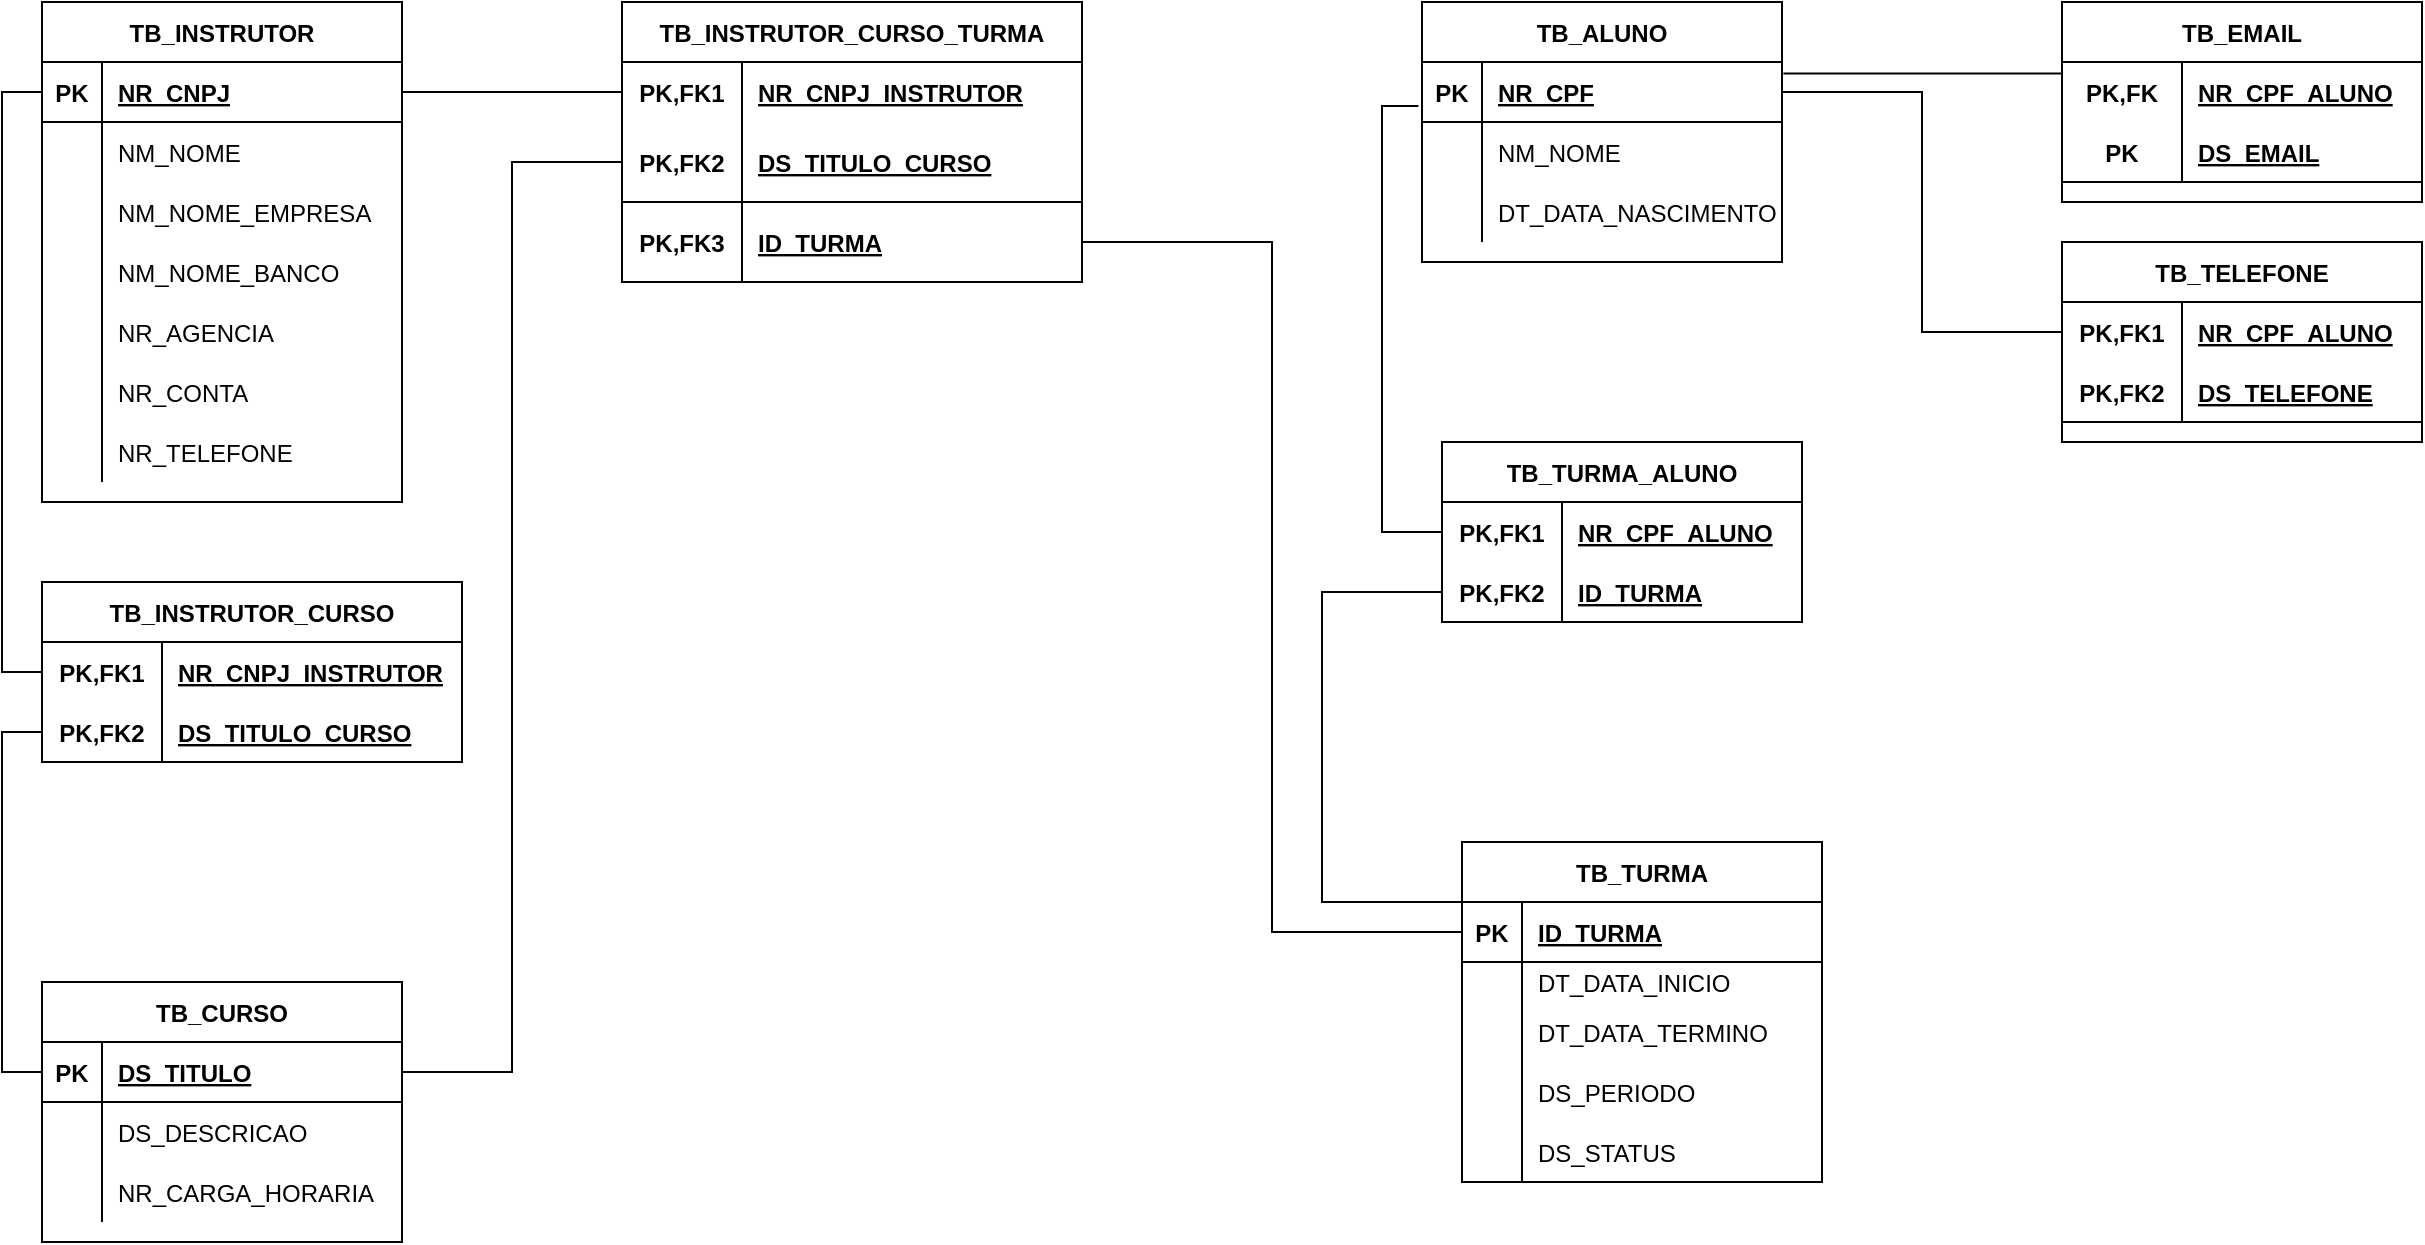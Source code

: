 <mxfile version="14.7.7" type="device"><diagram id="vxZ07bY6Ra-zXfH1CJw-" name="Page-1"><mxGraphModel dx="1661" dy="654" grid="1" gridSize="10" guides="1" tooltips="1" connect="1" arrows="1" fold="1" page="1" pageScale="1" pageWidth="827" pageHeight="1169" math="0" shadow="0"><root><mxCell id="0"/><mxCell id="1" parent="0"/><mxCell id="t_ZF3rf4mmEKC4bTjHwq-27" value="TB_CURSO" style="shape=table;startSize=30;container=1;collapsible=1;childLayout=tableLayout;fixedRows=1;rowLines=0;fontStyle=1;align=center;resizeLast=1;" vertex="1" parent="1"><mxGeometry x="90" y="540" width="180" height="130" as="geometry"/></mxCell><mxCell id="t_ZF3rf4mmEKC4bTjHwq-28" value="" style="shape=partialRectangle;collapsible=0;dropTarget=0;pointerEvents=0;fillColor=none;top=0;left=0;bottom=1;right=0;points=[[0,0.5],[1,0.5]];portConstraint=eastwest;" vertex="1" parent="t_ZF3rf4mmEKC4bTjHwq-27"><mxGeometry y="30" width="180" height="30" as="geometry"/></mxCell><mxCell id="t_ZF3rf4mmEKC4bTjHwq-29" value="PK" style="shape=partialRectangle;connectable=0;fillColor=none;top=0;left=0;bottom=0;right=0;fontStyle=1;overflow=hidden;" vertex="1" parent="t_ZF3rf4mmEKC4bTjHwq-28"><mxGeometry width="30" height="30" as="geometry"/></mxCell><mxCell id="t_ZF3rf4mmEKC4bTjHwq-30" value="DS_TITULO" style="shape=partialRectangle;connectable=0;fillColor=none;top=0;left=0;bottom=0;right=0;align=left;spacingLeft=6;fontStyle=5;overflow=hidden;" vertex="1" parent="t_ZF3rf4mmEKC4bTjHwq-28"><mxGeometry x="30" width="150" height="30" as="geometry"/></mxCell><mxCell id="t_ZF3rf4mmEKC4bTjHwq-31" value="" style="shape=partialRectangle;collapsible=0;dropTarget=0;pointerEvents=0;fillColor=none;top=0;left=0;bottom=0;right=0;points=[[0,0.5],[1,0.5]];portConstraint=eastwest;" vertex="1" parent="t_ZF3rf4mmEKC4bTjHwq-27"><mxGeometry y="60" width="180" height="30" as="geometry"/></mxCell><mxCell id="t_ZF3rf4mmEKC4bTjHwq-32" value="" style="shape=partialRectangle;connectable=0;fillColor=none;top=0;left=0;bottom=0;right=0;editable=1;overflow=hidden;" vertex="1" parent="t_ZF3rf4mmEKC4bTjHwq-31"><mxGeometry width="30" height="30" as="geometry"/></mxCell><mxCell id="t_ZF3rf4mmEKC4bTjHwq-33" value="DS_DESCRICAO" style="shape=partialRectangle;connectable=0;fillColor=none;top=0;left=0;bottom=0;right=0;align=left;spacingLeft=6;overflow=hidden;" vertex="1" parent="t_ZF3rf4mmEKC4bTjHwq-31"><mxGeometry x="30" width="150" height="30" as="geometry"/></mxCell><mxCell id="t_ZF3rf4mmEKC4bTjHwq-34" value="" style="shape=partialRectangle;collapsible=0;dropTarget=0;pointerEvents=0;fillColor=none;top=0;left=0;bottom=0;right=0;points=[[0,0.5],[1,0.5]];portConstraint=eastwest;" vertex="1" parent="t_ZF3rf4mmEKC4bTjHwq-27"><mxGeometry y="90" width="180" height="30" as="geometry"/></mxCell><mxCell id="t_ZF3rf4mmEKC4bTjHwq-35" value="" style="shape=partialRectangle;connectable=0;fillColor=none;top=0;left=0;bottom=0;right=0;editable=1;overflow=hidden;" vertex="1" parent="t_ZF3rf4mmEKC4bTjHwq-34"><mxGeometry width="30" height="30" as="geometry"/></mxCell><mxCell id="t_ZF3rf4mmEKC4bTjHwq-36" value="NR_CARGA_HORARIA" style="shape=partialRectangle;connectable=0;fillColor=none;top=0;left=0;bottom=0;right=0;align=left;spacingLeft=6;overflow=hidden;" vertex="1" parent="t_ZF3rf4mmEKC4bTjHwq-34"><mxGeometry x="30" width="150" height="30" as="geometry"/></mxCell><mxCell id="t_ZF3rf4mmEKC4bTjHwq-40" value="TB_TURMA" style="shape=table;startSize=30;container=1;collapsible=1;childLayout=tableLayout;fixedRows=1;rowLines=0;fontStyle=1;align=center;resizeLast=1;" vertex="1" parent="1"><mxGeometry x="800" y="470" width="180" height="170" as="geometry"/></mxCell><mxCell id="t_ZF3rf4mmEKC4bTjHwq-41" value="" style="shape=partialRectangle;collapsible=0;dropTarget=0;pointerEvents=0;fillColor=none;top=0;left=0;bottom=1;right=0;points=[[0,0.5],[1,0.5]];portConstraint=eastwest;" vertex="1" parent="t_ZF3rf4mmEKC4bTjHwq-40"><mxGeometry y="30" width="180" height="30" as="geometry"/></mxCell><mxCell id="t_ZF3rf4mmEKC4bTjHwq-42" value="PK" style="shape=partialRectangle;connectable=0;fillColor=none;top=0;left=0;bottom=0;right=0;fontStyle=1;overflow=hidden;" vertex="1" parent="t_ZF3rf4mmEKC4bTjHwq-41"><mxGeometry width="30" height="30" as="geometry"/></mxCell><mxCell id="t_ZF3rf4mmEKC4bTjHwq-43" value="ID_TURMA" style="shape=partialRectangle;connectable=0;fillColor=none;top=0;left=0;bottom=0;right=0;align=left;spacingLeft=6;fontStyle=5;overflow=hidden;" vertex="1" parent="t_ZF3rf4mmEKC4bTjHwq-41"><mxGeometry x="30" width="150" height="30" as="geometry"/></mxCell><mxCell id="t_ZF3rf4mmEKC4bTjHwq-44" value="" style="shape=partialRectangle;collapsible=0;dropTarget=0;pointerEvents=0;fillColor=none;top=0;left=0;bottom=0;right=0;points=[[0,0.5],[1,0.5]];portConstraint=eastwest;" vertex="1" parent="t_ZF3rf4mmEKC4bTjHwq-40"><mxGeometry y="60" width="180" height="20" as="geometry"/></mxCell><mxCell id="t_ZF3rf4mmEKC4bTjHwq-45" value="" style="shape=partialRectangle;connectable=0;fillColor=none;top=0;left=0;bottom=0;right=0;editable=1;overflow=hidden;" vertex="1" parent="t_ZF3rf4mmEKC4bTjHwq-44"><mxGeometry width="30" height="20" as="geometry"/></mxCell><mxCell id="t_ZF3rf4mmEKC4bTjHwq-46" value="DT_DATA_INICIO" style="shape=partialRectangle;connectable=0;fillColor=none;top=0;left=0;bottom=0;right=0;align=left;spacingLeft=6;overflow=hidden;" vertex="1" parent="t_ZF3rf4mmEKC4bTjHwq-44"><mxGeometry x="30" width="150" height="20" as="geometry"/></mxCell><mxCell id="t_ZF3rf4mmEKC4bTjHwq-47" value="" style="shape=partialRectangle;collapsible=0;dropTarget=0;pointerEvents=0;fillColor=none;top=0;left=0;bottom=0;right=0;points=[[0,0.5],[1,0.5]];portConstraint=eastwest;" vertex="1" parent="t_ZF3rf4mmEKC4bTjHwq-40"><mxGeometry y="80" width="180" height="30" as="geometry"/></mxCell><mxCell id="t_ZF3rf4mmEKC4bTjHwq-48" value="" style="shape=partialRectangle;connectable=0;fillColor=none;top=0;left=0;bottom=0;right=0;editable=1;overflow=hidden;" vertex="1" parent="t_ZF3rf4mmEKC4bTjHwq-47"><mxGeometry width="30" height="30" as="geometry"/></mxCell><mxCell id="t_ZF3rf4mmEKC4bTjHwq-49" value="DT_DATA_TERMINO" style="shape=partialRectangle;connectable=0;fillColor=none;top=0;left=0;bottom=0;right=0;align=left;spacingLeft=6;overflow=hidden;" vertex="1" parent="t_ZF3rf4mmEKC4bTjHwq-47"><mxGeometry x="30" width="150" height="30" as="geometry"/></mxCell><mxCell id="t_ZF3rf4mmEKC4bTjHwq-50" value="" style="shape=partialRectangle;collapsible=0;dropTarget=0;pointerEvents=0;fillColor=none;top=0;left=0;bottom=0;right=0;points=[[0,0.5],[1,0.5]];portConstraint=eastwest;" vertex="1" parent="t_ZF3rf4mmEKC4bTjHwq-40"><mxGeometry y="110" width="180" height="30" as="geometry"/></mxCell><mxCell id="t_ZF3rf4mmEKC4bTjHwq-51" value="" style="shape=partialRectangle;connectable=0;fillColor=none;top=0;left=0;bottom=0;right=0;editable=1;overflow=hidden;" vertex="1" parent="t_ZF3rf4mmEKC4bTjHwq-50"><mxGeometry width="30" height="30" as="geometry"/></mxCell><mxCell id="t_ZF3rf4mmEKC4bTjHwq-52" value="DS_PERIODO" style="shape=partialRectangle;connectable=0;fillColor=none;top=0;left=0;bottom=0;right=0;align=left;spacingLeft=6;overflow=hidden;" vertex="1" parent="t_ZF3rf4mmEKC4bTjHwq-50"><mxGeometry x="30" width="150" height="30" as="geometry"/></mxCell><mxCell id="t_ZF3rf4mmEKC4bTjHwq-214" value="" style="shape=partialRectangle;collapsible=0;dropTarget=0;pointerEvents=0;fillColor=none;top=0;left=0;bottom=0;right=0;points=[[0,0.5],[1,0.5]];portConstraint=eastwest;" vertex="1" parent="t_ZF3rf4mmEKC4bTjHwq-40"><mxGeometry y="140" width="180" height="30" as="geometry"/></mxCell><mxCell id="t_ZF3rf4mmEKC4bTjHwq-215" value="" style="shape=partialRectangle;connectable=0;fillColor=none;top=0;left=0;bottom=0;right=0;editable=1;overflow=hidden;" vertex="1" parent="t_ZF3rf4mmEKC4bTjHwq-214"><mxGeometry width="30" height="30" as="geometry"/></mxCell><mxCell id="t_ZF3rf4mmEKC4bTjHwq-216" value="DS_STATUS" style="shape=partialRectangle;connectable=0;fillColor=none;top=0;left=0;bottom=0;right=0;align=left;spacingLeft=6;overflow=hidden;" vertex="1" parent="t_ZF3rf4mmEKC4bTjHwq-214"><mxGeometry x="30" width="150" height="30" as="geometry"/></mxCell><mxCell id="t_ZF3rf4mmEKC4bTjHwq-81" value="TB_INSTRUTOR" style="shape=table;startSize=30;container=1;collapsible=1;childLayout=tableLayout;fixedRows=1;rowLines=0;fontStyle=1;align=center;resizeLast=1;" vertex="1" parent="1"><mxGeometry x="90" y="50" width="180" height="250" as="geometry"/></mxCell><mxCell id="t_ZF3rf4mmEKC4bTjHwq-82" value="" style="shape=partialRectangle;collapsible=0;dropTarget=0;pointerEvents=0;fillColor=none;top=0;left=0;bottom=1;right=0;points=[[0,0.5],[1,0.5]];portConstraint=eastwest;" vertex="1" parent="t_ZF3rf4mmEKC4bTjHwq-81"><mxGeometry y="30" width="180" height="30" as="geometry"/></mxCell><mxCell id="t_ZF3rf4mmEKC4bTjHwq-83" value="PK" style="shape=partialRectangle;connectable=0;fillColor=none;top=0;left=0;bottom=0;right=0;fontStyle=1;overflow=hidden;" vertex="1" parent="t_ZF3rf4mmEKC4bTjHwq-82"><mxGeometry width="30" height="30" as="geometry"/></mxCell><mxCell id="t_ZF3rf4mmEKC4bTjHwq-84" value="NR_CNPJ" style="shape=partialRectangle;connectable=0;fillColor=none;top=0;left=0;bottom=0;right=0;align=left;spacingLeft=6;fontStyle=5;overflow=hidden;" vertex="1" parent="t_ZF3rf4mmEKC4bTjHwq-82"><mxGeometry x="30" width="150" height="30" as="geometry"/></mxCell><mxCell id="t_ZF3rf4mmEKC4bTjHwq-85" value="" style="shape=partialRectangle;collapsible=0;dropTarget=0;pointerEvents=0;fillColor=none;top=0;left=0;bottom=0;right=0;points=[[0,0.5],[1,0.5]];portConstraint=eastwest;" vertex="1" parent="t_ZF3rf4mmEKC4bTjHwq-81"><mxGeometry y="60" width="180" height="30" as="geometry"/></mxCell><mxCell id="t_ZF3rf4mmEKC4bTjHwq-86" value="" style="shape=partialRectangle;connectable=0;fillColor=none;top=0;left=0;bottom=0;right=0;editable=1;overflow=hidden;" vertex="1" parent="t_ZF3rf4mmEKC4bTjHwq-85"><mxGeometry width="30" height="30" as="geometry"/></mxCell><mxCell id="t_ZF3rf4mmEKC4bTjHwq-87" value="NM_NOME" style="shape=partialRectangle;connectable=0;fillColor=none;top=0;left=0;bottom=0;right=0;align=left;spacingLeft=6;overflow=hidden;" vertex="1" parent="t_ZF3rf4mmEKC4bTjHwq-85"><mxGeometry x="30" width="150" height="30" as="geometry"/></mxCell><mxCell id="t_ZF3rf4mmEKC4bTjHwq-88" value="" style="shape=partialRectangle;collapsible=0;dropTarget=0;pointerEvents=0;fillColor=none;top=0;left=0;bottom=0;right=0;points=[[0,0.5],[1,0.5]];portConstraint=eastwest;" vertex="1" parent="t_ZF3rf4mmEKC4bTjHwq-81"><mxGeometry y="90" width="180" height="30" as="geometry"/></mxCell><mxCell id="t_ZF3rf4mmEKC4bTjHwq-89" value="" style="shape=partialRectangle;connectable=0;fillColor=none;top=0;left=0;bottom=0;right=0;editable=1;overflow=hidden;" vertex="1" parent="t_ZF3rf4mmEKC4bTjHwq-88"><mxGeometry width="30" height="30" as="geometry"/></mxCell><mxCell id="t_ZF3rf4mmEKC4bTjHwq-90" value="NM_NOME_EMPRESA" style="shape=partialRectangle;connectable=0;fillColor=none;top=0;left=0;bottom=0;right=0;align=left;spacingLeft=6;overflow=hidden;" vertex="1" parent="t_ZF3rf4mmEKC4bTjHwq-88"><mxGeometry x="30" width="150" height="30" as="geometry"/></mxCell><mxCell id="t_ZF3rf4mmEKC4bTjHwq-94" value="" style="shape=partialRectangle;collapsible=0;dropTarget=0;pointerEvents=0;fillColor=none;top=0;left=0;bottom=0;right=0;points=[[0,0.5],[1,0.5]];portConstraint=eastwest;" vertex="1" parent="t_ZF3rf4mmEKC4bTjHwq-81"><mxGeometry y="120" width="180" height="30" as="geometry"/></mxCell><mxCell id="t_ZF3rf4mmEKC4bTjHwq-95" value="" style="shape=partialRectangle;connectable=0;fillColor=none;top=0;left=0;bottom=0;right=0;editable=1;overflow=hidden;" vertex="1" parent="t_ZF3rf4mmEKC4bTjHwq-94"><mxGeometry width="30" height="30" as="geometry"/></mxCell><mxCell id="t_ZF3rf4mmEKC4bTjHwq-96" value="NM_NOME_BANCO" style="shape=partialRectangle;connectable=0;fillColor=none;top=0;left=0;bottom=0;right=0;align=left;spacingLeft=6;overflow=hidden;" vertex="1" parent="t_ZF3rf4mmEKC4bTjHwq-94"><mxGeometry x="30" width="150" height="30" as="geometry"/></mxCell><mxCell id="t_ZF3rf4mmEKC4bTjHwq-97" value="" style="shape=partialRectangle;collapsible=0;dropTarget=0;pointerEvents=0;fillColor=none;top=0;left=0;bottom=0;right=0;points=[[0,0.5],[1,0.5]];portConstraint=eastwest;" vertex="1" parent="t_ZF3rf4mmEKC4bTjHwq-81"><mxGeometry y="150" width="180" height="30" as="geometry"/></mxCell><mxCell id="t_ZF3rf4mmEKC4bTjHwq-98" value="" style="shape=partialRectangle;connectable=0;fillColor=none;top=0;left=0;bottom=0;right=0;editable=1;overflow=hidden;" vertex="1" parent="t_ZF3rf4mmEKC4bTjHwq-97"><mxGeometry width="30" height="30" as="geometry"/></mxCell><mxCell id="t_ZF3rf4mmEKC4bTjHwq-99" value="NR_AGENCIA" style="shape=partialRectangle;connectable=0;fillColor=none;top=0;left=0;bottom=0;right=0;align=left;spacingLeft=6;overflow=hidden;" vertex="1" parent="t_ZF3rf4mmEKC4bTjHwq-97"><mxGeometry x="30" width="150" height="30" as="geometry"/></mxCell><mxCell id="t_ZF3rf4mmEKC4bTjHwq-91" value="" style="shape=partialRectangle;collapsible=0;dropTarget=0;pointerEvents=0;fillColor=none;top=0;left=0;bottom=0;right=0;points=[[0,0.5],[1,0.5]];portConstraint=eastwest;" vertex="1" parent="t_ZF3rf4mmEKC4bTjHwq-81"><mxGeometry y="180" width="180" height="30" as="geometry"/></mxCell><mxCell id="t_ZF3rf4mmEKC4bTjHwq-92" value="" style="shape=partialRectangle;connectable=0;fillColor=none;top=0;left=0;bottom=0;right=0;editable=1;overflow=hidden;" vertex="1" parent="t_ZF3rf4mmEKC4bTjHwq-91"><mxGeometry width="30" height="30" as="geometry"/></mxCell><mxCell id="t_ZF3rf4mmEKC4bTjHwq-93" value="NR_CONTA" style="shape=partialRectangle;connectable=0;fillColor=none;top=0;left=0;bottom=0;right=0;align=left;spacingLeft=6;overflow=hidden;" vertex="1" parent="t_ZF3rf4mmEKC4bTjHwq-91"><mxGeometry x="30" width="150" height="30" as="geometry"/></mxCell><mxCell id="t_ZF3rf4mmEKC4bTjHwq-100" value="" style="shape=partialRectangle;collapsible=0;dropTarget=0;pointerEvents=0;fillColor=none;top=0;left=0;bottom=0;right=0;points=[[0,0.5],[1,0.5]];portConstraint=eastwest;" vertex="1" parent="t_ZF3rf4mmEKC4bTjHwq-81"><mxGeometry y="210" width="180" height="30" as="geometry"/></mxCell><mxCell id="t_ZF3rf4mmEKC4bTjHwq-101" value="" style="shape=partialRectangle;connectable=0;fillColor=none;top=0;left=0;bottom=0;right=0;editable=1;overflow=hidden;" vertex="1" parent="t_ZF3rf4mmEKC4bTjHwq-100"><mxGeometry width="30" height="30" as="geometry"/></mxCell><mxCell id="t_ZF3rf4mmEKC4bTjHwq-102" value="NR_TELEFONE" style="shape=partialRectangle;connectable=0;fillColor=none;top=0;left=0;bottom=0;right=0;align=left;spacingLeft=6;overflow=hidden;" vertex="1" parent="t_ZF3rf4mmEKC4bTjHwq-100"><mxGeometry x="30" width="150" height="30" as="geometry"/></mxCell><mxCell id="t_ZF3rf4mmEKC4bTjHwq-103" value="TB_ALUNO" style="shape=table;startSize=30;container=1;collapsible=1;childLayout=tableLayout;fixedRows=1;rowLines=0;fontStyle=1;align=center;resizeLast=1;" vertex="1" parent="1"><mxGeometry x="780" y="50" width="180" height="130" as="geometry"/></mxCell><mxCell id="t_ZF3rf4mmEKC4bTjHwq-104" value="" style="shape=partialRectangle;collapsible=0;dropTarget=0;pointerEvents=0;fillColor=none;top=0;left=0;bottom=1;right=0;points=[[0,0.5],[1,0.5]];portConstraint=eastwest;" vertex="1" parent="t_ZF3rf4mmEKC4bTjHwq-103"><mxGeometry y="30" width="180" height="30" as="geometry"/></mxCell><mxCell id="t_ZF3rf4mmEKC4bTjHwq-105" value="PK" style="shape=partialRectangle;connectable=0;fillColor=none;top=0;left=0;bottom=0;right=0;fontStyle=1;overflow=hidden;" vertex="1" parent="t_ZF3rf4mmEKC4bTjHwq-104"><mxGeometry width="30" height="30" as="geometry"/></mxCell><mxCell id="t_ZF3rf4mmEKC4bTjHwq-106" value="NR_CPF" style="shape=partialRectangle;connectable=0;fillColor=none;top=0;left=0;bottom=0;right=0;align=left;spacingLeft=6;fontStyle=5;overflow=hidden;" vertex="1" parent="t_ZF3rf4mmEKC4bTjHwq-104"><mxGeometry x="30" width="150" height="30" as="geometry"/></mxCell><mxCell id="t_ZF3rf4mmEKC4bTjHwq-107" value="" style="shape=partialRectangle;collapsible=0;dropTarget=0;pointerEvents=0;fillColor=none;top=0;left=0;bottom=0;right=0;points=[[0,0.5],[1,0.5]];portConstraint=eastwest;" vertex="1" parent="t_ZF3rf4mmEKC4bTjHwq-103"><mxGeometry y="60" width="180" height="30" as="geometry"/></mxCell><mxCell id="t_ZF3rf4mmEKC4bTjHwq-108" value="" style="shape=partialRectangle;connectable=0;fillColor=none;top=0;left=0;bottom=0;right=0;editable=1;overflow=hidden;" vertex="1" parent="t_ZF3rf4mmEKC4bTjHwq-107"><mxGeometry width="30" height="30" as="geometry"/></mxCell><mxCell id="t_ZF3rf4mmEKC4bTjHwq-109" value="NM_NOME" style="shape=partialRectangle;connectable=0;fillColor=none;top=0;left=0;bottom=0;right=0;align=left;spacingLeft=6;overflow=hidden;" vertex="1" parent="t_ZF3rf4mmEKC4bTjHwq-107"><mxGeometry x="30" width="150" height="30" as="geometry"/></mxCell><mxCell id="t_ZF3rf4mmEKC4bTjHwq-110" value="" style="shape=partialRectangle;collapsible=0;dropTarget=0;pointerEvents=0;fillColor=none;top=0;left=0;bottom=0;right=0;points=[[0,0.5],[1,0.5]];portConstraint=eastwest;" vertex="1" parent="t_ZF3rf4mmEKC4bTjHwq-103"><mxGeometry y="90" width="180" height="30" as="geometry"/></mxCell><mxCell id="t_ZF3rf4mmEKC4bTjHwq-111" value="" style="shape=partialRectangle;connectable=0;fillColor=none;top=0;left=0;bottom=0;right=0;editable=1;overflow=hidden;" vertex="1" parent="t_ZF3rf4mmEKC4bTjHwq-110"><mxGeometry width="30" height="30" as="geometry"/></mxCell><mxCell id="t_ZF3rf4mmEKC4bTjHwq-112" value="DT_DATA_NASCIMENTO" style="shape=partialRectangle;connectable=0;fillColor=none;top=0;left=0;bottom=0;right=0;align=left;spacingLeft=6;overflow=hidden;" vertex="1" parent="t_ZF3rf4mmEKC4bTjHwq-110"><mxGeometry x="30" width="150" height="30" as="geometry"/></mxCell><mxCell id="t_ZF3rf4mmEKC4bTjHwq-116" value="TB_EMAIL" style="shape=table;startSize=30;container=1;collapsible=1;childLayout=tableLayout;fixedRows=1;rowLines=0;fontStyle=1;align=center;resizeLast=1;" vertex="1" parent="1"><mxGeometry x="1100" y="50" width="180" height="100" as="geometry"/></mxCell><mxCell id="t_ZF3rf4mmEKC4bTjHwq-117" value="" style="shape=partialRectangle;collapsible=0;dropTarget=0;pointerEvents=0;fillColor=none;top=0;left=0;bottom=0;right=0;points=[[0,0.5],[1,0.5]];portConstraint=eastwest;" vertex="1" parent="t_ZF3rf4mmEKC4bTjHwq-116"><mxGeometry y="30" width="180" height="30" as="geometry"/></mxCell><mxCell id="t_ZF3rf4mmEKC4bTjHwq-118" value="PK,FK" style="shape=partialRectangle;connectable=0;fillColor=none;top=0;left=0;bottom=0;right=0;fontStyle=1;overflow=hidden;" vertex="1" parent="t_ZF3rf4mmEKC4bTjHwq-117"><mxGeometry width="60" height="30" as="geometry"/></mxCell><mxCell id="t_ZF3rf4mmEKC4bTjHwq-119" value="NR_CPF_ALUNO" style="shape=partialRectangle;connectable=0;fillColor=none;top=0;left=0;bottom=0;right=0;align=left;spacingLeft=6;fontStyle=5;overflow=hidden;" vertex="1" parent="t_ZF3rf4mmEKC4bTjHwq-117"><mxGeometry x="60" width="120" height="30" as="geometry"/></mxCell><mxCell id="t_ZF3rf4mmEKC4bTjHwq-120" value="" style="shape=partialRectangle;collapsible=0;dropTarget=0;pointerEvents=0;fillColor=none;top=0;left=0;bottom=1;right=0;points=[[0,0.5],[1,0.5]];portConstraint=eastwest;" vertex="1" parent="t_ZF3rf4mmEKC4bTjHwq-116"><mxGeometry y="60" width="180" height="30" as="geometry"/></mxCell><mxCell id="t_ZF3rf4mmEKC4bTjHwq-121" value="PK" style="shape=partialRectangle;connectable=0;fillColor=none;top=0;left=0;bottom=0;right=0;fontStyle=1;overflow=hidden;" vertex="1" parent="t_ZF3rf4mmEKC4bTjHwq-120"><mxGeometry width="60" height="30" as="geometry"/></mxCell><mxCell id="t_ZF3rf4mmEKC4bTjHwq-122" value="DS_EMAIL" style="shape=partialRectangle;connectable=0;fillColor=none;top=0;left=0;bottom=0;right=0;align=left;spacingLeft=6;fontStyle=5;overflow=hidden;" vertex="1" parent="t_ZF3rf4mmEKC4bTjHwq-120"><mxGeometry x="60" width="120" height="30" as="geometry"/></mxCell><mxCell id="t_ZF3rf4mmEKC4bTjHwq-129" value="TB_TELEFONE" style="shape=table;startSize=30;container=1;collapsible=1;childLayout=tableLayout;fixedRows=1;rowLines=0;fontStyle=1;align=center;resizeLast=1;" vertex="1" parent="1"><mxGeometry x="1100" y="170" width="180" height="100" as="geometry"/></mxCell><mxCell id="t_ZF3rf4mmEKC4bTjHwq-130" value="" style="shape=partialRectangle;collapsible=0;dropTarget=0;pointerEvents=0;fillColor=none;top=0;left=0;bottom=0;right=0;points=[[0,0.5],[1,0.5]];portConstraint=eastwest;" vertex="1" parent="t_ZF3rf4mmEKC4bTjHwq-129"><mxGeometry y="30" width="180" height="30" as="geometry"/></mxCell><mxCell id="t_ZF3rf4mmEKC4bTjHwq-131" value="PK,FK1" style="shape=partialRectangle;connectable=0;fillColor=none;top=0;left=0;bottom=0;right=0;fontStyle=1;overflow=hidden;" vertex="1" parent="t_ZF3rf4mmEKC4bTjHwq-130"><mxGeometry width="60" height="30" as="geometry"/></mxCell><mxCell id="t_ZF3rf4mmEKC4bTjHwq-132" value="NR_CPF_ALUNO" style="shape=partialRectangle;connectable=0;fillColor=none;top=0;left=0;bottom=0;right=0;align=left;spacingLeft=6;fontStyle=5;overflow=hidden;" vertex="1" parent="t_ZF3rf4mmEKC4bTjHwq-130"><mxGeometry x="60" width="120" height="30" as="geometry"/></mxCell><mxCell id="t_ZF3rf4mmEKC4bTjHwq-133" value="" style="shape=partialRectangle;collapsible=0;dropTarget=0;pointerEvents=0;fillColor=none;top=0;left=0;bottom=1;right=0;points=[[0,0.5],[1,0.5]];portConstraint=eastwest;" vertex="1" parent="t_ZF3rf4mmEKC4bTjHwq-129"><mxGeometry y="60" width="180" height="30" as="geometry"/></mxCell><mxCell id="t_ZF3rf4mmEKC4bTjHwq-134" value="PK,FK2" style="shape=partialRectangle;connectable=0;fillColor=none;top=0;left=0;bottom=0;right=0;fontStyle=1;overflow=hidden;" vertex="1" parent="t_ZF3rf4mmEKC4bTjHwq-133"><mxGeometry width="60" height="30" as="geometry"/></mxCell><mxCell id="t_ZF3rf4mmEKC4bTjHwq-135" value="DS_TELEFONE" style="shape=partialRectangle;connectable=0;fillColor=none;top=0;left=0;bottom=0;right=0;align=left;spacingLeft=6;fontStyle=5;overflow=hidden;" vertex="1" parent="t_ZF3rf4mmEKC4bTjHwq-133"><mxGeometry x="60" width="120" height="30" as="geometry"/></mxCell><mxCell id="t_ZF3rf4mmEKC4bTjHwq-164" value="TB_TURMA_ALUNO" style="shape=table;startSize=30;container=1;collapsible=1;childLayout=tableLayout;fixedRows=1;rowLines=0;fontStyle=1;align=center;resizeLast=1;" vertex="1" parent="1"><mxGeometry x="790" y="270" width="180" height="90" as="geometry"/></mxCell><mxCell id="t_ZF3rf4mmEKC4bTjHwq-165" value="" style="shape=partialRectangle;collapsible=0;dropTarget=0;pointerEvents=0;fillColor=none;top=0;left=0;bottom=0;right=0;points=[[0,0.5],[1,0.5]];portConstraint=eastwest;" vertex="1" parent="t_ZF3rf4mmEKC4bTjHwq-164"><mxGeometry y="30" width="180" height="30" as="geometry"/></mxCell><mxCell id="t_ZF3rf4mmEKC4bTjHwq-166" value="PK,FK1" style="shape=partialRectangle;connectable=0;fillColor=none;top=0;left=0;bottom=0;right=0;fontStyle=1;overflow=hidden;" vertex="1" parent="t_ZF3rf4mmEKC4bTjHwq-165"><mxGeometry width="60" height="30" as="geometry"/></mxCell><mxCell id="t_ZF3rf4mmEKC4bTjHwq-167" value="NR_CPF_ALUNO" style="shape=partialRectangle;connectable=0;fillColor=none;top=0;left=0;bottom=0;right=0;align=left;spacingLeft=6;fontStyle=5;overflow=hidden;" vertex="1" parent="t_ZF3rf4mmEKC4bTjHwq-165"><mxGeometry x="60" width="120" height="30" as="geometry"/></mxCell><mxCell id="t_ZF3rf4mmEKC4bTjHwq-168" value="" style="shape=partialRectangle;collapsible=0;dropTarget=0;pointerEvents=0;fillColor=none;top=0;left=0;bottom=1;right=0;points=[[0,0.5],[1,0.5]];portConstraint=eastwest;" vertex="1" parent="t_ZF3rf4mmEKC4bTjHwq-164"><mxGeometry y="60" width="180" height="30" as="geometry"/></mxCell><mxCell id="t_ZF3rf4mmEKC4bTjHwq-169" value="PK,FK2" style="shape=partialRectangle;connectable=0;fillColor=none;top=0;left=0;bottom=0;right=0;fontStyle=1;overflow=hidden;" vertex="1" parent="t_ZF3rf4mmEKC4bTjHwq-168"><mxGeometry width="60" height="30" as="geometry"/></mxCell><mxCell id="t_ZF3rf4mmEKC4bTjHwq-170" value="ID_TURMA" style="shape=partialRectangle;connectable=0;fillColor=none;top=0;left=0;bottom=0;right=0;align=left;spacingLeft=6;fontStyle=5;overflow=hidden;" vertex="1" parent="t_ZF3rf4mmEKC4bTjHwq-168"><mxGeometry x="60" width="120" height="30" as="geometry"/></mxCell><mxCell id="t_ZF3rf4mmEKC4bTjHwq-178" style="edgeStyle=orthogonalEdgeStyle;rounded=0;orthogonalLoop=1;jettySize=auto;html=1;exitX=0;exitY=0.5;exitDx=0;exitDy=0;entryX=0;entryY=0.5;entryDx=0;entryDy=0;endArrow=none;endFill=0;" edge="1" parent="1" source="t_ZF3rf4mmEKC4bTjHwq-41" target="t_ZF3rf4mmEKC4bTjHwq-168"><mxGeometry relative="1" as="geometry"><Array as="points"><mxPoint x="800" y="500"/><mxPoint x="730" y="500"/><mxPoint x="730" y="345"/></Array></mxGeometry></mxCell><mxCell id="t_ZF3rf4mmEKC4bTjHwq-179" value="TB_INSTRUTOR_CURSO" style="shape=table;startSize=30;container=1;collapsible=1;childLayout=tableLayout;fixedRows=1;rowLines=0;fontStyle=1;align=center;resizeLast=1;" vertex="1" parent="1"><mxGeometry x="90" y="340" width="210" height="90" as="geometry"/></mxCell><mxCell id="t_ZF3rf4mmEKC4bTjHwq-180" value="" style="shape=partialRectangle;collapsible=0;dropTarget=0;pointerEvents=0;fillColor=none;top=0;left=0;bottom=0;right=0;points=[[0,0.5],[1,0.5]];portConstraint=eastwest;" vertex="1" parent="t_ZF3rf4mmEKC4bTjHwq-179"><mxGeometry y="30" width="210" height="30" as="geometry"/></mxCell><mxCell id="t_ZF3rf4mmEKC4bTjHwq-181" value="PK,FK1" style="shape=partialRectangle;connectable=0;fillColor=none;top=0;left=0;bottom=0;right=0;fontStyle=1;overflow=hidden;" vertex="1" parent="t_ZF3rf4mmEKC4bTjHwq-180"><mxGeometry width="60" height="30" as="geometry"/></mxCell><mxCell id="t_ZF3rf4mmEKC4bTjHwq-182" value="NR_CNPJ_INSTRUTOR" style="shape=partialRectangle;connectable=0;fillColor=none;top=0;left=0;bottom=0;right=0;align=left;spacingLeft=6;fontStyle=5;overflow=hidden;" vertex="1" parent="t_ZF3rf4mmEKC4bTjHwq-180"><mxGeometry x="60" width="150" height="30" as="geometry"/></mxCell><mxCell id="t_ZF3rf4mmEKC4bTjHwq-183" value="" style="shape=partialRectangle;collapsible=0;dropTarget=0;pointerEvents=0;fillColor=none;top=0;left=0;bottom=1;right=0;points=[[0,0.5],[1,0.5]];portConstraint=eastwest;" vertex="1" parent="t_ZF3rf4mmEKC4bTjHwq-179"><mxGeometry y="60" width="210" height="30" as="geometry"/></mxCell><mxCell id="t_ZF3rf4mmEKC4bTjHwq-184" value="PK,FK2" style="shape=partialRectangle;connectable=0;fillColor=none;top=0;left=0;bottom=0;right=0;fontStyle=1;overflow=hidden;" vertex="1" parent="t_ZF3rf4mmEKC4bTjHwq-183"><mxGeometry width="60" height="30" as="geometry"/></mxCell><mxCell id="t_ZF3rf4mmEKC4bTjHwq-185" value="DS_TITULO_CURSO" style="shape=partialRectangle;connectable=0;fillColor=none;top=0;left=0;bottom=0;right=0;align=left;spacingLeft=6;fontStyle=5;overflow=hidden;" vertex="1" parent="t_ZF3rf4mmEKC4bTjHwq-183"><mxGeometry x="60" width="150" height="30" as="geometry"/></mxCell><mxCell id="t_ZF3rf4mmEKC4bTjHwq-192" style="edgeStyle=orthogonalEdgeStyle;rounded=0;orthogonalLoop=1;jettySize=auto;html=1;exitX=0;exitY=0.5;exitDx=0;exitDy=0;endArrow=none;endFill=0;" edge="1" parent="1" source="t_ZF3rf4mmEKC4bTjHwq-82" target="t_ZF3rf4mmEKC4bTjHwq-180"><mxGeometry relative="1" as="geometry"/></mxCell><mxCell id="t_ZF3rf4mmEKC4bTjHwq-193" style="edgeStyle=orthogonalEdgeStyle;rounded=0;orthogonalLoop=1;jettySize=auto;html=1;exitX=0;exitY=0.5;exitDx=0;exitDy=0;entryX=0;entryY=0.5;entryDx=0;entryDy=0;endArrow=none;endFill=0;" edge="1" parent="1" source="t_ZF3rf4mmEKC4bTjHwq-28" target="t_ZF3rf4mmEKC4bTjHwq-183"><mxGeometry relative="1" as="geometry"/></mxCell><mxCell id="t_ZF3rf4mmEKC4bTjHwq-194" value="TB_INSTRUTOR_CURSO_TURMA" style="shape=table;startSize=30;container=1;collapsible=1;childLayout=tableLayout;fixedRows=1;rowLines=0;fontStyle=1;align=center;resizeLast=1;" vertex="1" parent="1"><mxGeometry x="380" y="50" width="230" height="140" as="geometry"/></mxCell><mxCell id="t_ZF3rf4mmEKC4bTjHwq-195" value="" style="shape=partialRectangle;collapsible=0;dropTarget=0;pointerEvents=0;fillColor=none;top=0;left=0;bottom=0;right=0;points=[[0,0.5],[1,0.5]];portConstraint=eastwest;" vertex="1" parent="t_ZF3rf4mmEKC4bTjHwq-194"><mxGeometry y="30" width="230" height="30" as="geometry"/></mxCell><mxCell id="t_ZF3rf4mmEKC4bTjHwq-196" value="PK,FK1" style="shape=partialRectangle;connectable=0;fillColor=none;top=0;left=0;bottom=0;right=0;fontStyle=1;overflow=hidden;" vertex="1" parent="t_ZF3rf4mmEKC4bTjHwq-195"><mxGeometry width="60" height="30" as="geometry"/></mxCell><mxCell id="t_ZF3rf4mmEKC4bTjHwq-197" value="NR_CNPJ_INSTRUTOR" style="shape=partialRectangle;connectable=0;fillColor=none;top=0;left=0;bottom=0;right=0;align=left;spacingLeft=6;fontStyle=5;overflow=hidden;" vertex="1" parent="t_ZF3rf4mmEKC4bTjHwq-195"><mxGeometry x="60" width="170" height="30" as="geometry"/></mxCell><mxCell id="t_ZF3rf4mmEKC4bTjHwq-198" value="" style="shape=partialRectangle;collapsible=0;dropTarget=0;pointerEvents=0;fillColor=none;top=0;left=0;bottom=1;right=0;points=[[0,0.5],[1,0.5]];portConstraint=eastwest;" vertex="1" parent="t_ZF3rf4mmEKC4bTjHwq-194"><mxGeometry y="60" width="230" height="40" as="geometry"/></mxCell><mxCell id="t_ZF3rf4mmEKC4bTjHwq-199" value="PK,FK2" style="shape=partialRectangle;connectable=0;fillColor=none;top=0;left=0;bottom=0;right=0;fontStyle=1;overflow=hidden;" vertex="1" parent="t_ZF3rf4mmEKC4bTjHwq-198"><mxGeometry width="60" height="40" as="geometry"/></mxCell><mxCell id="t_ZF3rf4mmEKC4bTjHwq-200" value="DS_TITULO_CURSO" style="shape=partialRectangle;connectable=0;fillColor=none;top=0;left=0;bottom=0;right=0;align=left;spacingLeft=6;fontStyle=5;overflow=hidden;" vertex="1" parent="t_ZF3rf4mmEKC4bTjHwq-198"><mxGeometry x="60" width="170" height="40" as="geometry"/></mxCell><mxCell id="t_ZF3rf4mmEKC4bTjHwq-210" value="" style="shape=partialRectangle;collapsible=0;dropTarget=0;pointerEvents=0;fillColor=none;top=0;left=0;bottom=1;right=0;points=[[0,0.5],[1,0.5]];portConstraint=eastwest;" vertex="1" parent="t_ZF3rf4mmEKC4bTjHwq-194"><mxGeometry y="100" width="230" height="40" as="geometry"/></mxCell><mxCell id="t_ZF3rf4mmEKC4bTjHwq-211" value="PK,FK3" style="shape=partialRectangle;connectable=0;fillColor=none;top=0;left=0;bottom=0;right=0;fontStyle=1;overflow=hidden;" vertex="1" parent="t_ZF3rf4mmEKC4bTjHwq-210"><mxGeometry width="60" height="40" as="geometry"/></mxCell><mxCell id="t_ZF3rf4mmEKC4bTjHwq-212" value="ID_TURMA" style="shape=partialRectangle;connectable=0;fillColor=none;top=0;left=0;bottom=0;right=0;align=left;spacingLeft=6;fontStyle=5;overflow=hidden;" vertex="1" parent="t_ZF3rf4mmEKC4bTjHwq-210"><mxGeometry x="60" width="170" height="40" as="geometry"/></mxCell><mxCell id="t_ZF3rf4mmEKC4bTjHwq-213" style="edgeStyle=orthogonalEdgeStyle;rounded=0;orthogonalLoop=1;jettySize=auto;html=1;endArrow=none;endFill=0;" edge="1" parent="1" source="t_ZF3rf4mmEKC4bTjHwq-41" target="t_ZF3rf4mmEKC4bTjHwq-210"><mxGeometry relative="1" as="geometry"/></mxCell><mxCell id="t_ZF3rf4mmEKC4bTjHwq-218" style="edgeStyle=orthogonalEdgeStyle;rounded=0;orthogonalLoop=1;jettySize=auto;html=1;endArrow=none;endFill=0;" edge="1" parent="1" source="t_ZF3rf4mmEKC4bTjHwq-82" target="t_ZF3rf4mmEKC4bTjHwq-195"><mxGeometry relative="1" as="geometry"/></mxCell><mxCell id="t_ZF3rf4mmEKC4bTjHwq-220" style="edgeStyle=orthogonalEdgeStyle;rounded=0;orthogonalLoop=1;jettySize=auto;html=1;endArrow=none;endFill=0;" edge="1" parent="1" source="t_ZF3rf4mmEKC4bTjHwq-130" target="t_ZF3rf4mmEKC4bTjHwq-104"><mxGeometry relative="1" as="geometry"><mxPoint x="940" y="110" as="targetPoint"/></mxGeometry></mxCell><mxCell id="t_ZF3rf4mmEKC4bTjHwq-221" style="edgeStyle=orthogonalEdgeStyle;rounded=0;orthogonalLoop=1;jettySize=auto;html=1;exitX=1;exitY=0.5;exitDx=0;exitDy=0;endArrow=none;endFill=0;" edge="1" parent="1" source="t_ZF3rf4mmEKC4bTjHwq-28" target="t_ZF3rf4mmEKC4bTjHwq-198"><mxGeometry relative="1" as="geometry"/></mxCell><mxCell id="t_ZF3rf4mmEKC4bTjHwq-222" style="edgeStyle=orthogonalEdgeStyle;rounded=0;orthogonalLoop=1;jettySize=auto;html=1;exitX=0;exitY=0.5;exitDx=0;exitDy=0;endArrow=none;endFill=0;entryX=-0.01;entryY=0.734;entryDx=0;entryDy=0;entryPerimeter=0;" edge="1" parent="1" source="t_ZF3rf4mmEKC4bTjHwq-165" target="t_ZF3rf4mmEKC4bTjHwq-104"><mxGeometry relative="1" as="geometry"><Array as="points"><mxPoint x="760" y="315"/><mxPoint x="760" y="102"/></Array></mxGeometry></mxCell><mxCell id="t_ZF3rf4mmEKC4bTjHwq-223" style="edgeStyle=orthogonalEdgeStyle;rounded=0;orthogonalLoop=1;jettySize=auto;html=1;exitX=0;exitY=0.5;exitDx=0;exitDy=0;entryX=1.004;entryY=0.192;entryDx=0;entryDy=0;entryPerimeter=0;endArrow=none;endFill=0;" edge="1" parent="1" source="t_ZF3rf4mmEKC4bTjHwq-117" target="t_ZF3rf4mmEKC4bTjHwq-104"><mxGeometry relative="1" as="geometry"><Array as="points"><mxPoint x="1100" y="86"/></Array></mxGeometry></mxCell></root></mxGraphModel></diagram></mxfile>